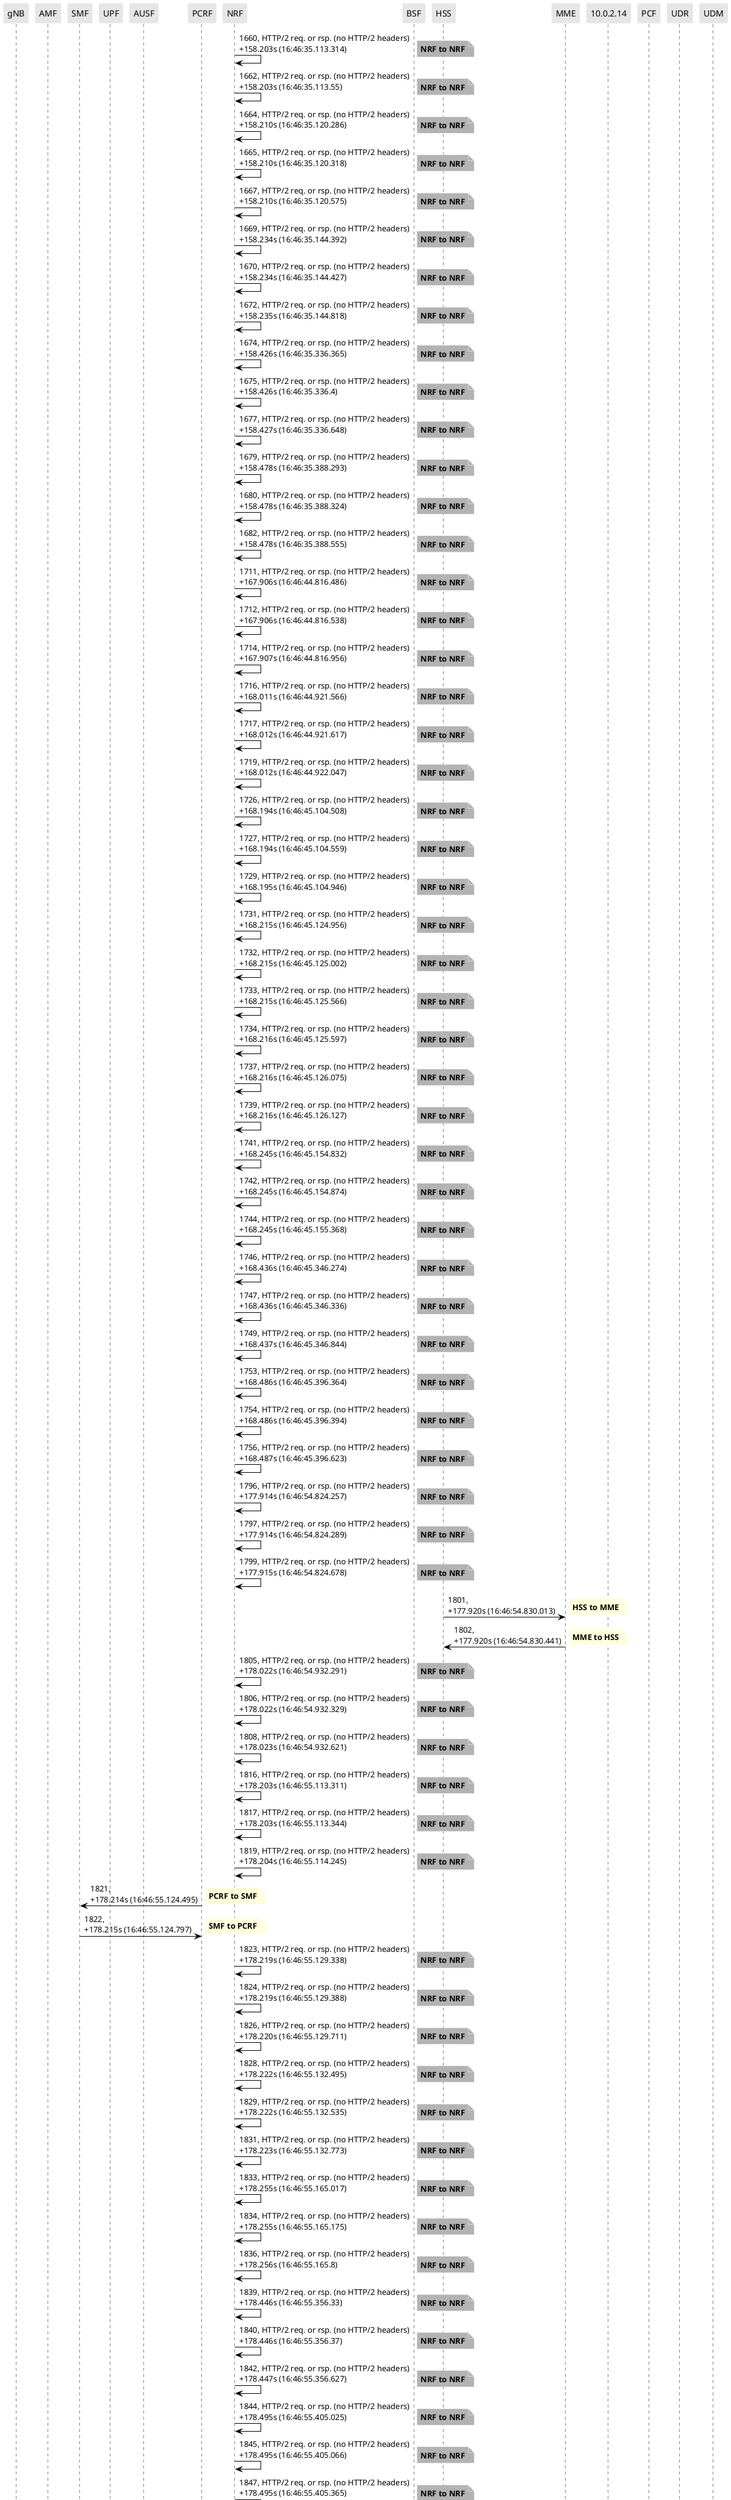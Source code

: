 @startuml
skinparam shadowing false
skinparam NoteBorderColor white
skinparam sequence {
    ArrowColor black
    LifeLineBorderColor black
    LifeLineBackgroundColor black
    ParticipantBorderColor white
    ParticipantBackgroundColor #e6e6e6
}
participant "gNB"
participant "AMF"
participant "SMF"
participant "UPF"
participant "AUSF"
participant "PCRF"
participant "NRF"
participant "BSF"
participant "HSS"
participant "MME"
participant "10.0.2.14"
participant "PCF"
participant "UDR"
participant "UDM"

"NRF" -> "NRF": 1660, HTTP/2 req. or rsp. (no HTTP/2 headers)\n+158.203s (16:46:35.113.314)

note right #b3b3b3
**NRF to NRF**
end note

"NRF" -> "NRF": 1662, HTTP/2 req. or rsp. (no HTTP/2 headers)\n+158.203s (16:46:35.113.55)

note right #b3b3b3
**NRF to NRF**
end note

"NRF" -> "NRF": 1664, HTTP/2 req. or rsp. (no HTTP/2 headers)\n+158.210s (16:46:35.120.286)

note right #b3b3b3
**NRF to NRF**
end note

"NRF" -> "NRF": 1665, HTTP/2 req. or rsp. (no HTTP/2 headers)\n+158.210s (16:46:35.120.318)

note right #b3b3b3
**NRF to NRF**
end note

"NRF" -> "NRF": 1667, HTTP/2 req. or rsp. (no HTTP/2 headers)\n+158.210s (16:46:35.120.575)

note right #b3b3b3
**NRF to NRF**
end note

"NRF" -> "NRF": 1669, HTTP/2 req. or rsp. (no HTTP/2 headers)\n+158.234s (16:46:35.144.392)

note right #b3b3b3
**NRF to NRF**
end note

"NRF" -> "NRF": 1670, HTTP/2 req. or rsp. (no HTTP/2 headers)\n+158.234s (16:46:35.144.427)

note right #b3b3b3
**NRF to NRF**
end note

"NRF" -> "NRF": 1672, HTTP/2 req. or rsp. (no HTTP/2 headers)\n+158.235s (16:46:35.144.818)

note right #b3b3b3
**NRF to NRF**
end note

"NRF" -> "NRF": 1674, HTTP/2 req. or rsp. (no HTTP/2 headers)\n+158.426s (16:46:35.336.365)

note right #b3b3b3
**NRF to NRF**
end note

"NRF" -> "NRF": 1675, HTTP/2 req. or rsp. (no HTTP/2 headers)\n+158.426s (16:46:35.336.4)

note right #b3b3b3
**NRF to NRF**
end note

"NRF" -> "NRF": 1677, HTTP/2 req. or rsp. (no HTTP/2 headers)\n+158.427s (16:46:35.336.648)

note right #b3b3b3
**NRF to NRF**
end note

"NRF" -> "NRF": 1679, HTTP/2 req. or rsp. (no HTTP/2 headers)\n+158.478s (16:46:35.388.293)

note right #b3b3b3
**NRF to NRF**
end note

"NRF" -> "NRF": 1680, HTTP/2 req. or rsp. (no HTTP/2 headers)\n+158.478s (16:46:35.388.324)

note right #b3b3b3
**NRF to NRF**
end note

"NRF" -> "NRF": 1682, HTTP/2 req. or rsp. (no HTTP/2 headers)\n+158.478s (16:46:35.388.555)

note right #b3b3b3
**NRF to NRF**
end note

"NRF" -> "NRF": 1711, HTTP/2 req. or rsp. (no HTTP/2 headers)\n+167.906s (16:46:44.816.486)

note right #b3b3b3
**NRF to NRF**
end note

"NRF" -> "NRF": 1712, HTTP/2 req. or rsp. (no HTTP/2 headers)\n+167.906s (16:46:44.816.538)

note right #b3b3b3
**NRF to NRF**
end note

"NRF" -> "NRF": 1714, HTTP/2 req. or rsp. (no HTTP/2 headers)\n+167.907s (16:46:44.816.956)

note right #b3b3b3
**NRF to NRF**
end note

"NRF" -> "NRF": 1716, HTTP/2 req. or rsp. (no HTTP/2 headers)\n+168.011s (16:46:44.921.566)

note right #b3b3b3
**NRF to NRF**
end note

"NRF" -> "NRF": 1717, HTTP/2 req. or rsp. (no HTTP/2 headers)\n+168.012s (16:46:44.921.617)

note right #b3b3b3
**NRF to NRF**
end note

"NRF" -> "NRF": 1719, HTTP/2 req. or rsp. (no HTTP/2 headers)\n+168.012s (16:46:44.922.047)

note right #b3b3b3
**NRF to NRF**
end note

"NRF" -> "NRF": 1726, HTTP/2 req. or rsp. (no HTTP/2 headers)\n+168.194s (16:46:45.104.508)

note right #b3b3b3
**NRF to NRF**
end note

"NRF" -> "NRF": 1727, HTTP/2 req. or rsp. (no HTTP/2 headers)\n+168.194s (16:46:45.104.559)

note right #b3b3b3
**NRF to NRF**
end note

"NRF" -> "NRF": 1729, HTTP/2 req. or rsp. (no HTTP/2 headers)\n+168.195s (16:46:45.104.946)

note right #b3b3b3
**NRF to NRF**
end note

"NRF" -> "NRF": 1731, HTTP/2 req. or rsp. (no HTTP/2 headers)\n+168.215s (16:46:45.124.956)

note right #b3b3b3
**NRF to NRF**
end note

"NRF" -> "NRF": 1732, HTTP/2 req. or rsp. (no HTTP/2 headers)\n+168.215s (16:46:45.125.002)

note right #b3b3b3
**NRF to NRF**
end note

"NRF" -> "NRF": 1733, HTTP/2 req. or rsp. (no HTTP/2 headers)\n+168.215s (16:46:45.125.566)

note right #b3b3b3
**NRF to NRF**
end note

"NRF" -> "NRF": 1734, HTTP/2 req. or rsp. (no HTTP/2 headers)\n+168.216s (16:46:45.125.597)

note right #b3b3b3
**NRF to NRF**
end note

"NRF" -> "NRF": 1737, HTTP/2 req. or rsp. (no HTTP/2 headers)\n+168.216s (16:46:45.126.075)

note right #b3b3b3
**NRF to NRF**
end note

"NRF" -> "NRF": 1739, HTTP/2 req. or rsp. (no HTTP/2 headers)\n+168.216s (16:46:45.126.127)

note right #b3b3b3
**NRF to NRF**
end note

"NRF" -> "NRF": 1741, HTTP/2 req. or rsp. (no HTTP/2 headers)\n+168.245s (16:46:45.154.832)

note right #b3b3b3
**NRF to NRF**
end note

"NRF" -> "NRF": 1742, HTTP/2 req. or rsp. (no HTTP/2 headers)\n+168.245s (16:46:45.154.874)

note right #b3b3b3
**NRF to NRF**
end note

"NRF" -> "NRF": 1744, HTTP/2 req. or rsp. (no HTTP/2 headers)\n+168.245s (16:46:45.155.368)

note right #b3b3b3
**NRF to NRF**
end note

"NRF" -> "NRF": 1746, HTTP/2 req. or rsp. (no HTTP/2 headers)\n+168.436s (16:46:45.346.274)

note right #b3b3b3
**NRF to NRF**
end note

"NRF" -> "NRF": 1747, HTTP/2 req. or rsp. (no HTTP/2 headers)\n+168.436s (16:46:45.346.336)

note right #b3b3b3
**NRF to NRF**
end note

"NRF" -> "NRF": 1749, HTTP/2 req. or rsp. (no HTTP/2 headers)\n+168.437s (16:46:45.346.844)

note right #b3b3b3
**NRF to NRF**
end note

"NRF" -> "NRF": 1753, HTTP/2 req. or rsp. (no HTTP/2 headers)\n+168.486s (16:46:45.396.364)

note right #b3b3b3
**NRF to NRF**
end note

"NRF" -> "NRF": 1754, HTTP/2 req. or rsp. (no HTTP/2 headers)\n+168.486s (16:46:45.396.394)

note right #b3b3b3
**NRF to NRF**
end note

"NRF" -> "NRF": 1756, HTTP/2 req. or rsp. (no HTTP/2 headers)\n+168.487s (16:46:45.396.623)

note right #b3b3b3
**NRF to NRF**
end note

"NRF" -> "NRF": 1796, HTTP/2 req. or rsp. (no HTTP/2 headers)\n+177.914s (16:46:54.824.257)

note right #b3b3b3
**NRF to NRF**
end note

"NRF" -> "NRF": 1797, HTTP/2 req. or rsp. (no HTTP/2 headers)\n+177.914s (16:46:54.824.289)

note right #b3b3b3
**NRF to NRF**
end note

"NRF" -> "NRF": 1799, HTTP/2 req. or rsp. (no HTTP/2 headers)\n+177.915s (16:46:54.824.678)

note right #b3b3b3
**NRF to NRF**
end note

"HSS" -> "MME": 1801, \n+177.920s (16:46:54.830.013)

note right
**HSS to MME**
end note

"MME" -> "HSS": 1802, \n+177.920s (16:46:54.830.441)

note right
**MME to HSS**
end note

"NRF" -> "NRF": 1805, HTTP/2 req. or rsp. (no HTTP/2 headers)\n+178.022s (16:46:54.932.291)

note right #b3b3b3
**NRF to NRF**
end note

"NRF" -> "NRF": 1806, HTTP/2 req. or rsp. (no HTTP/2 headers)\n+178.022s (16:46:54.932.329)

note right #b3b3b3
**NRF to NRF**
end note

"NRF" -> "NRF": 1808, HTTP/2 req. or rsp. (no HTTP/2 headers)\n+178.023s (16:46:54.932.621)

note right #b3b3b3
**NRF to NRF**
end note

"NRF" -> "NRF": 1816, HTTP/2 req. or rsp. (no HTTP/2 headers)\n+178.203s (16:46:55.113.311)

note right #b3b3b3
**NRF to NRF**
end note

"NRF" -> "NRF": 1817, HTTP/2 req. or rsp. (no HTTP/2 headers)\n+178.203s (16:46:55.113.344)

note right #b3b3b3
**NRF to NRF**
end note

"NRF" -> "NRF": 1819, HTTP/2 req. or rsp. (no HTTP/2 headers)\n+178.204s (16:46:55.114.245)

note right #b3b3b3
**NRF to NRF**
end note

"PCRF" -> "SMF": 1821, \n+178.214s (16:46:55.124.495)

note right
**PCRF to SMF**
end note

"SMF" -> "PCRF": 1822, \n+178.215s (16:46:55.124.797)

note right
**SMF to PCRF**
end note

"NRF" -> "NRF": 1823, HTTP/2 req. or rsp. (no HTTP/2 headers)\n+178.219s (16:46:55.129.338)

note right #b3b3b3
**NRF to NRF**
end note

"NRF" -> "NRF": 1824, HTTP/2 req. or rsp. (no HTTP/2 headers)\n+178.219s (16:46:55.129.388)

note right #b3b3b3
**NRF to NRF**
end note

"NRF" -> "NRF": 1826, HTTP/2 req. or rsp. (no HTTP/2 headers)\n+178.220s (16:46:55.129.711)

note right #b3b3b3
**NRF to NRF**
end note

"NRF" -> "NRF": 1828, HTTP/2 req. or rsp. (no HTTP/2 headers)\n+178.222s (16:46:55.132.495)

note right #b3b3b3
**NRF to NRF**
end note

"NRF" -> "NRF": 1829, HTTP/2 req. or rsp. (no HTTP/2 headers)\n+178.222s (16:46:55.132.535)

note right #b3b3b3
**NRF to NRF**
end note

"NRF" -> "NRF": 1831, HTTP/2 req. or rsp. (no HTTP/2 headers)\n+178.223s (16:46:55.132.773)

note right #b3b3b3
**NRF to NRF**
end note

"NRF" -> "NRF": 1833, HTTP/2 req. or rsp. (no HTTP/2 headers)\n+178.255s (16:46:55.165.017)

note right #b3b3b3
**NRF to NRF**
end note

"NRF" -> "NRF": 1834, HTTP/2 req. or rsp. (no HTTP/2 headers)\n+178.255s (16:46:55.165.175)

note right #b3b3b3
**NRF to NRF**
end note

"NRF" -> "NRF": 1836, HTTP/2 req. or rsp. (no HTTP/2 headers)\n+178.256s (16:46:55.165.8)

note right #b3b3b3
**NRF to NRF**
end note

"NRF" -> "NRF": 1839, HTTP/2 req. or rsp. (no HTTP/2 headers)\n+178.446s (16:46:55.356.33)

note right #b3b3b3
**NRF to NRF**
end note

"NRF" -> "NRF": 1840, HTTP/2 req. or rsp. (no HTTP/2 headers)\n+178.446s (16:46:55.356.37)

note right #b3b3b3
**NRF to NRF**
end note

"NRF" -> "NRF": 1842, HTTP/2 req. or rsp. (no HTTP/2 headers)\n+178.447s (16:46:55.356.627)

note right #b3b3b3
**NRF to NRF**
end note

"NRF" -> "NRF": 1844, HTTP/2 req. or rsp. (no HTTP/2 headers)\n+178.495s (16:46:55.405.025)

note right #b3b3b3
**NRF to NRF**
end note

"NRF" -> "NRF": 1845, HTTP/2 req. or rsp. (no HTTP/2 headers)\n+178.495s (16:46:55.405.066)

note right #b3b3b3
**NRF to NRF**
end note

"NRF" -> "NRF": 1847, HTTP/2 req. or rsp. (no HTTP/2 headers)\n+178.495s (16:46:55.405.365)

note right #b3b3b3
**NRF to NRF**
end note

"NRF" -> "NRF": 1882, HTTP/2 req. or rsp. (no HTTP/2 headers)\n+187.922s (16:47:4.832.388)

note right #b3b3b3
**NRF to NRF**
end note

"NRF" -> "NRF": 1883, HTTP/2 req. or rsp. (no HTTP/2 headers)\n+187.922s (16:47:4.832.421)

note right #b3b3b3
**NRF to NRF**
end note

"NRF" -> "NRF": 1885, HTTP/2 req. or rsp. (no HTTP/2 headers)\n+187.923s (16:47:4.832.669)

note right #b3b3b3
**NRF to NRF**
end note

"NRF" -> "NRF": 1887, HTTP/2 req. or rsp. (no HTTP/2 headers)\n+188.030s (16:47:4.940.301)

note right #b3b3b3
**NRF to NRF**
end note

"NRF" -> "NRF": 1888, HTTP/2 req. or rsp. (no HTTP/2 headers)\n+188.030s (16:47:4.940.332)

note right #b3b3b3
**NRF to NRF**
end note

"NRF" -> "NRF": 1890, HTTP/2 req. or rsp. (no HTTP/2 headers)\n+188.030s (16:47:4.940.571)

note right #b3b3b3
**NRF to NRF**
end note

"NRF" -> "NRF": 1897, HTTP/2 req. or rsp. (no HTTP/2 headers)\n+188.211s (16:47:5.121.227)

note right #b3b3b3
**NRF to NRF**
end note

"NRF" -> "NRF": 1898, HTTP/2 req. or rsp. (no HTTP/2 headers)\n+188.211s (16:47:5.121.266)

note right #b3b3b3
**NRF to NRF**
end note

"NRF" -> "NRF": 1900, HTTP/2 req. or rsp. (no HTTP/2 headers)\n+188.215s (16:47:5.125.106)

note right #b3b3b3
**NRF to NRF**
end note

"NRF" -> "NRF": 1902, HTTP/2 req. or rsp. (no HTTP/2 headers)\n+188.223s (16:47:5.132.755)

note right #b3b3b3
**NRF to NRF**
end note

"NRF" -> "NRF": 1903, HTTP/2 req. or rsp. (no HTTP/2 headers)\n+188.223s (16:47:5.132.795)

note right #b3b3b3
**NRF to NRF**
end note

"NRF" -> "NRF": 1905, HTTP/2 req. or rsp. (no HTTP/2 headers)\n+188.224s (16:47:5.134.276)

note right #b3b3b3
**NRF to NRF**
end note

"NRF" -> "NRF": 1907, HTTP/2 req. or rsp. (no HTTP/2 headers)\n+188.230s (16:47:5.140.331)

note right #b3b3b3
**NRF to NRF**
end note

"NRF" -> "NRF": 1908, HTTP/2 req. or rsp. (no HTTP/2 headers)\n+188.230s (16:47:5.140.351)

note right #b3b3b3
**NRF to NRF**
end note

"NRF" -> "NRF": 1910, HTTP/2 req. or rsp. (no HTTP/2 headers)\n+188.231s (16:47:5.140.681)

note right #b3b3b3
**NRF to NRF**
end note

"NRF" -> "NRF": 1912, HTTP/2 req. or rsp. (no HTTP/2 headers)\n+188.262s (16:47:5.172.33)

note right #b3b3b3
**NRF to NRF**
end note

"NRF" -> "NRF": 1913, HTTP/2 req. or rsp. (no HTTP/2 headers)\n+188.262s (16:47:5.172.363)

note right #b3b3b3
**NRF to NRF**
end note

"NRF" -> "NRF": 1915, HTTP/2 req. or rsp. (no HTTP/2 headers)\n+188.263s (16:47:5.172.619)

note right #b3b3b3
**NRF to NRF**
end note

"NRF" -> "NRF": 1917, HTTP/2 req. or rsp. (no HTTP/2 headers)\n+188.454s (16:47:5.364.269)

note right #b3b3b3
**NRF to NRF**
end note

"NRF" -> "NRF": 1918, HTTP/2 req. or rsp. (no HTTP/2 headers)\n+188.454s (16:47:5.364.302)

note right #b3b3b3
**NRF to NRF**
end note

"NRF" -> "NRF": 1920, HTTP/2 req. or rsp. (no HTTP/2 headers)\n+188.454s (16:47:5.364.557)

note right #b3b3b3
**NRF to NRF**
end note

"NRF" -> "NRF": 1922, HTTP/2 req. or rsp. (no HTTP/2 headers)\n+188.502s (16:47:5.412.281)

note right #b3b3b3
**NRF to NRF**
end note

"NRF" -> "NRF": 1923, HTTP/2 req. or rsp. (no HTTP/2 headers)\n+188.502s (16:47:5.412.311)

note right #b3b3b3
**NRF to NRF**
end note

"NRF" -> "NRF": 1925, HTTP/2 req. or rsp. (no HTTP/2 headers)\n+188.503s (16:47:5.412.671)

note right #b3b3b3
**NRF to NRF**
end note

"NRF" -> "NRF": 1950, HTTP/2 req. or rsp. (no HTTP/2 headers)\n+197.930s (16:47:14.840.273)

note right #b3b3b3
**NRF to NRF**
end note

"NRF" -> "NRF": 1951, HTTP/2 req. or rsp. (no HTTP/2 headers)\n+197.930s (16:47:14.840.306)

note right #b3b3b3
**NRF to NRF**
end note

"NRF" -> "NRF": 1953, HTTP/2 req. or rsp. (no HTTP/2 headers)\n+197.930s (16:47:14.840.549)

note right #b3b3b3
**NRF to NRF**
end note

"NRF" -> "NRF": 1955, HTTP/2 req. or rsp. (no HTTP/2 headers)\n+198.038s (16:47:14.948.38)

note right #b3b3b3
**NRF to NRF**
end note

"NRF" -> "NRF": 1956, HTTP/2 req. or rsp. (no HTTP/2 headers)\n+198.038s (16:47:14.948.431)

note right #b3b3b3
**NRF to NRF**
end note

"NRF" -> "NRF": 1958, HTTP/2 req. or rsp. (no HTTP/2 headers)\n+198.039s (16:47:14.948.843)

note right #b3b3b3
**NRF to NRF**
end note

"NRF" -> "NRF": 1971, HTTP/2 req. or rsp. (no HTTP/2 headers)\n+198.219s (16:47:15.128.718)

note right #b3b3b3
**NRF to NRF**
end note

"NRF" -> "NRF": 1972, HTTP/2 req. or rsp. (no HTTP/2 headers)\n+198.219s (16:47:15.128.768)

note right #b3b3b3
**NRF to NRF**
end note

"NRF" -> "NRF": 1974, HTTP/2 req. or rsp. (no HTTP/2 headers)\n+198.219s (16:47:15.129.156)

note right #b3b3b3
**NRF to NRF**
end note

"NRF" -> "NRF": 1976, HTTP/2 req. or rsp. (no HTTP/2 headers)\n+198.225s (16:47:15.135.27)

note right #b3b3b3
**NRF to NRF**
end note

@enduml
